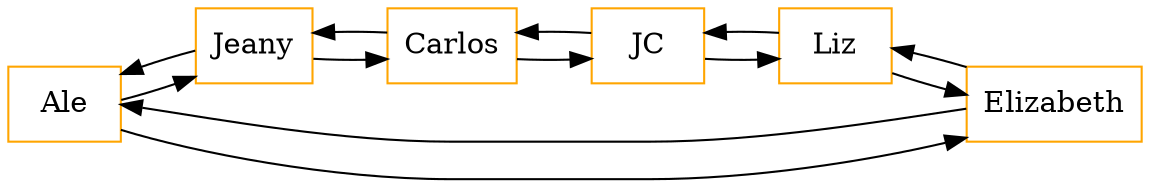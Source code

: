 digraph G { 
rankdir=LR  
node [shape= box, color=orange]; 
node0 [label = Ale ] 
node1 [label = Jeany ] 
node2 [label = Carlos ] 
node3 [label = JC ] 
node4 [label = Liz] 
node5 [label = Elizabeth ] 
node0 -> node1 -> node2 -> node3 -> node4 -> node5 
node5 -> node4 -> node3 -> node2 -> node1 -> node0 
node0 -> node5
node5 -> node0
}